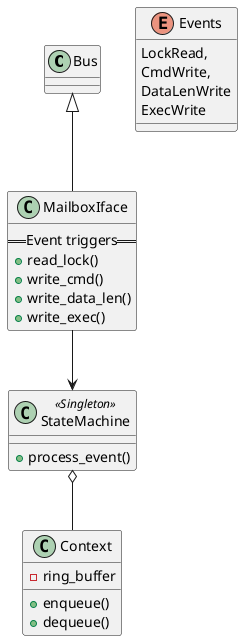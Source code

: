 @startuml mb_class_diagram
Bus <|-- MailboxIface

class MailboxIface {
  == Event triggers ==
  +read_lock()
  +write_cmd()
  +write_data_len()
  +write_exec()
 }

enum Events {
  LockRead,
  CmdWrite,
  DataLenWrite
  ExecWrite
}

class StateMachine <<Singleton>> {
  +process_event()
}

class Context {
  +enqueue()
  +dequeue()
  -ring_buffer
}

MailboxIface --> StateMachine
StateMachine o-- Context

@enduml
